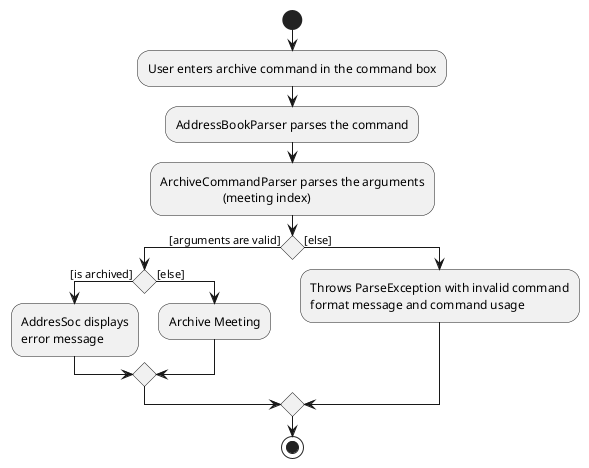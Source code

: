 @startuml
'https://plantuml.com/activity-diagram-beta

start
:User enters archive command in the command box;
:AddressBookParser parses the command;
:ArchiveCommandParser parses the arguments
                    (meeting index);

if () then ([arguments are valid])
if () then ([is archived])
    :AddresSoc displays
    error message;
else ([else])
    :Archive Meeting;

endif
else ([else])
:Throws ParseException with invalid command\nformat message and command usage;
endif
stop
@enduml
